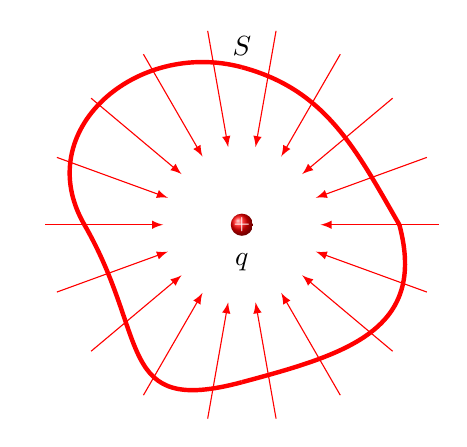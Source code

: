 \begin{tikzpicture}[scale=1, transform shape,>=latex]
	\node [circle, ball color=red, inner sep=0pt, text=white,
		font=\scriptsize] (qp) at (0,0) {$+$};
    \node[below=7pt] at (0,0) {$q$};


\node [] (0) at (-2, 0) {};
\node [] (1) at (0, 2) {};
\node [] (2) at (2, 0) {};
\node [] (3) at (0, -2) {};

\begin{scope}[ultra thick, red]
\draw [in=165, out=120, looseness=1.25] (0.center) to (1.center) node[above, text=black] {$S$};
\draw [in=120, out=-15] (1.center) to (2.center);
\draw [in=15, out=-75, looseness=1.25] (2.center) to (3.center);
\draw [in=-60, out=-165, looseness=1.50] (3.center) to (0.center);
\end{scope}

\foreach \a in {0,20,...,340}
{
    \draw[->, red] (\a:2.5) -- (\a:1);
}


\end{tikzpicture}